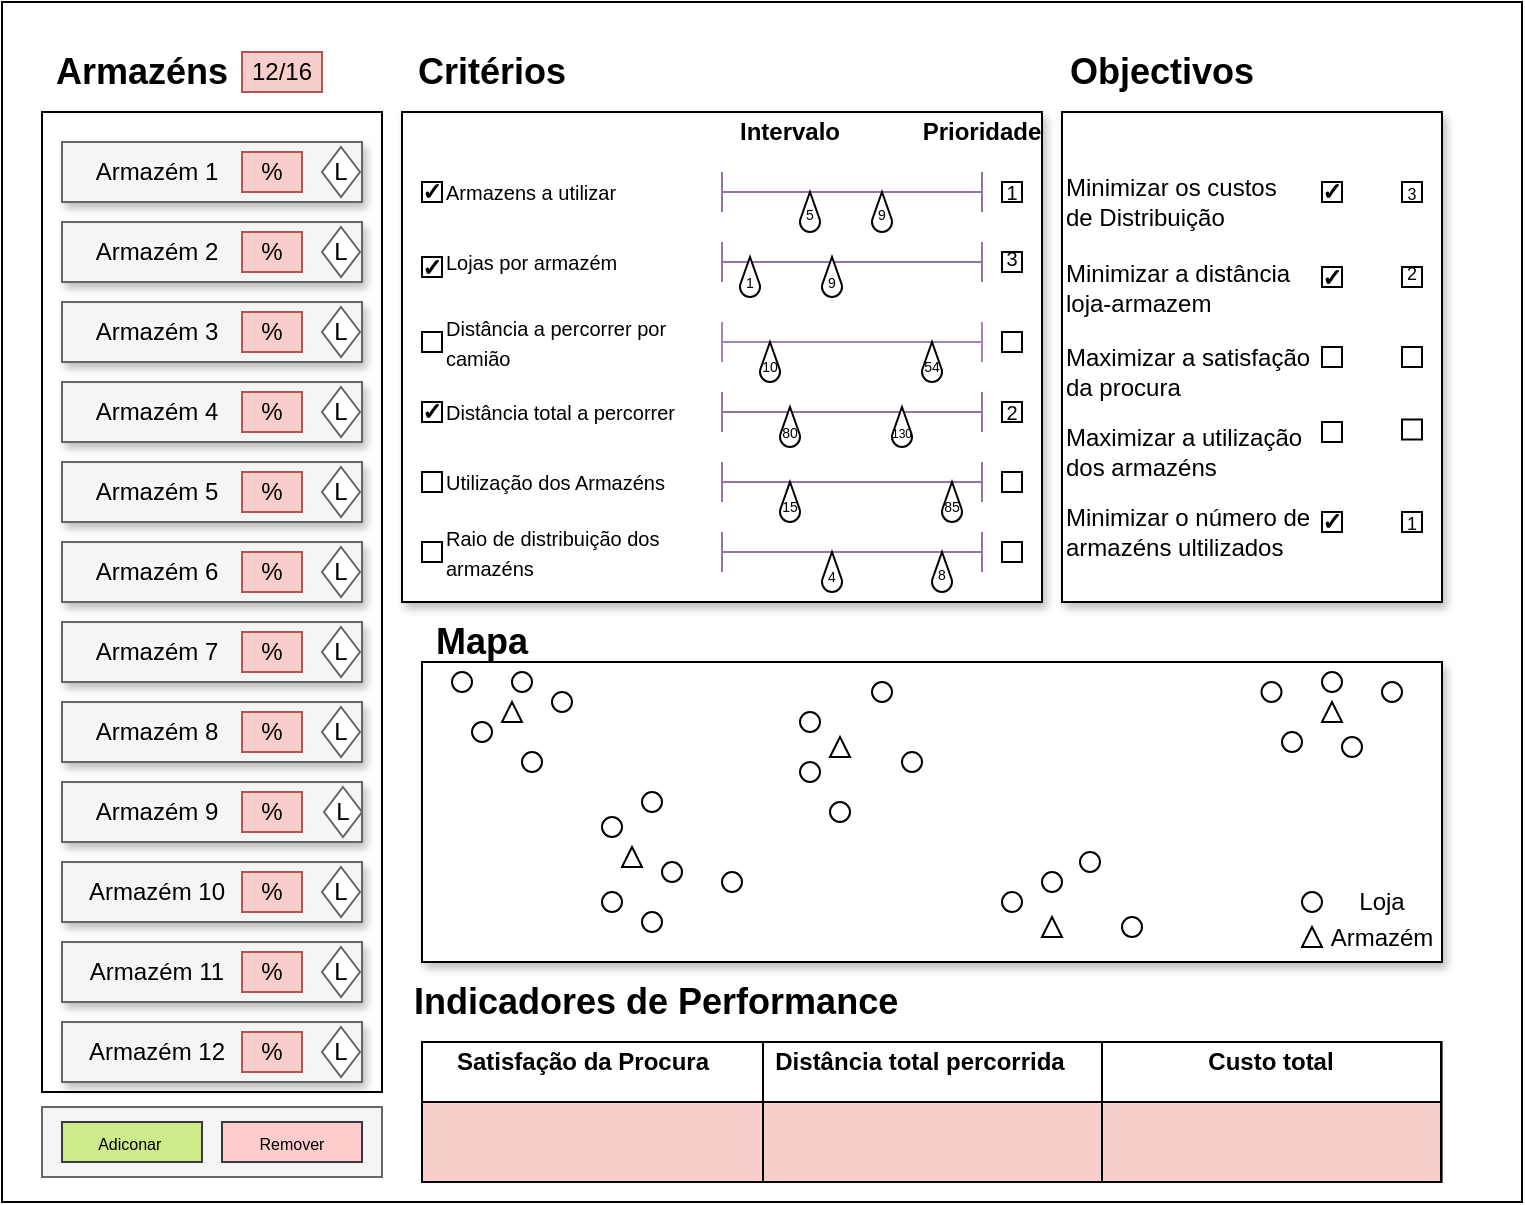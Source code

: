 <mxfile version="14.5.10" type="github" pages="3">
  <diagram id="NRmai4ufiU7n2OQgseoS" name="Main screen">
    <mxGraphModel dx="862" dy="479" grid="1" gridSize="10" guides="1" tooltips="1" connect="1" arrows="1" fold="1" page="1" pageScale="1" pageWidth="827" pageHeight="1169" math="0" shadow="0">
      <root>
        <mxCell id="0" />
        <mxCell id="1" parent="0" />
        <mxCell id="R0dW41iW67-p02SMjD4P-4" value="" style="rounded=0;whiteSpace=wrap;html=1;" parent="1" vertex="1">
          <mxGeometry x="40" y="120" width="760" height="600" as="geometry" />
        </mxCell>
        <mxCell id="F5A6Kw2tNzJEF8wQShka-27" value="" style="rounded=0;whiteSpace=wrap;html=1;strokeColor=#666666;gradientColor=none;" parent="1" vertex="1">
          <mxGeometry x="250" y="640" width="510" height="70" as="geometry" />
        </mxCell>
        <mxCell id="h6lU-ru14ZyUMJlg78KE-5" value="" style="rounded=0;whiteSpace=wrap;html=1;" vertex="1" parent="1">
          <mxGeometry x="250" y="640" width="170.5" height="30" as="geometry" />
        </mxCell>
        <mxCell id="h6lU-ru14ZyUMJlg78KE-4" value="" style="rounded=0;whiteSpace=wrap;html=1;" vertex="1" parent="1">
          <mxGeometry x="590" y="640" width="169.5" height="30" as="geometry" />
        </mxCell>
        <mxCell id="h6lU-ru14ZyUMJlg78KE-2" value="" style="rounded=0;whiteSpace=wrap;html=1;" vertex="1" parent="1">
          <mxGeometry x="420.5" y="640" width="169.5" height="30" as="geometry" />
        </mxCell>
        <mxCell id="rmYGE9cO0uY12z1TG3N0-1" value="" style="rounded=0;whiteSpace=wrap;html=1;fillColor=#f5f5f5;strokeColor=#666666;" parent="1" vertex="1">
          <mxGeometry x="60" y="672.5" width="170" height="35" as="geometry" />
        </mxCell>
        <mxCell id="F5A6Kw2tNzJEF8wQShka-23" value="" style="rounded=0;whiteSpace=wrap;html=1;fillColor=#cdeb8b;strokeColor=#36393d;" parent="1" vertex="1">
          <mxGeometry x="70" y="680" width="70" height="20" as="geometry" />
        </mxCell>
        <mxCell id="rmYGE9cO0uY12z1TG3N0-3" value="&lt;font style=&quot;font-size: 8px&quot;&gt;Adiconar&amp;nbsp;&lt;/font&gt;" style="text;html=1;strokeColor=none;fillColor=none;align=center;verticalAlign=middle;whiteSpace=wrap;rounded=0;" parent="1" vertex="1">
          <mxGeometry x="70" y="680" width="70" height="20" as="geometry" />
        </mxCell>
        <mxCell id="R0dW41iW67-p02SMjD4P-6" value="" style="rounded=0;whiteSpace=wrap;html=1;" parent="1" vertex="1">
          <mxGeometry x="60" y="175" width="170" height="490" as="geometry" />
        </mxCell>
        <mxCell id="R0dW41iW67-p02SMjD4P-9" value="" style="rounded=0;whiteSpace=wrap;html=1;fillColor=#f5f5f5;strokeColor=#666666;fontColor=#333333;shadow=1;" parent="1" vertex="1">
          <mxGeometry x="70" y="230" width="150" height="30" as="geometry" />
        </mxCell>
        <mxCell id="R0dW41iW67-p02SMjD4P-10" value="" style="rounded=0;whiteSpace=wrap;html=1;fillColor=#f5f5f5;strokeColor=#666666;fontColor=#333333;shadow=1;" parent="1" vertex="1">
          <mxGeometry x="70" y="270" width="150" height="30" as="geometry" />
        </mxCell>
        <mxCell id="R0dW41iW67-p02SMjD4P-11" value="" style="rounded=0;whiteSpace=wrap;html=1;fillColor=#f5f5f5;strokeColor=#666666;fontColor=#333333;shadow=1;" parent="1" vertex="1">
          <mxGeometry x="70" y="310" width="150" height="30" as="geometry" />
        </mxCell>
        <mxCell id="R0dW41iW67-p02SMjD4P-12" value="" style="rounded=0;whiteSpace=wrap;html=1;fillColor=#f5f5f5;strokeColor=#666666;fontColor=#333333;shadow=1;" parent="1" vertex="1">
          <mxGeometry x="70" y="350" width="150" height="30" as="geometry" />
        </mxCell>
        <mxCell id="R0dW41iW67-p02SMjD4P-13" value="" style="rounded=0;whiteSpace=wrap;html=1;fillColor=#f5f5f5;strokeColor=#666666;fontColor=#333333;shadow=1;" parent="1" vertex="1">
          <mxGeometry x="70" y="430" width="150" height="30" as="geometry" />
        </mxCell>
        <mxCell id="R0dW41iW67-p02SMjD4P-14" value="" style="rounded=0;whiteSpace=wrap;html=1;fillColor=#f5f5f5;strokeColor=#666666;fontColor=#333333;shadow=1;" parent="1" vertex="1">
          <mxGeometry x="70" y="390" width="150" height="30" as="geometry" />
        </mxCell>
        <mxCell id="R0dW41iW67-p02SMjD4P-15" value="" style="rounded=0;whiteSpace=wrap;html=1;fillColor=#f5f5f5;strokeColor=#666666;fontColor=#333333;shadow=1;" parent="1" vertex="1">
          <mxGeometry x="70" y="190" width="150" height="30" as="geometry" />
        </mxCell>
        <UserObject label="Armazém 1 " link="data:page/id,EaeVv4soLOS1COrtuG4x" id="R0dW41iW67-p02SMjD4P-8">
          <mxCell style="text;html=1;strokeColor=none;fillColor=none;align=center;verticalAlign=middle;whiteSpace=wrap;rounded=0;" parent="1" vertex="1">
            <mxGeometry x="80" y="195" width="75" height="20" as="geometry" />
          </mxCell>
        </UserObject>
        <mxCell id="R0dW41iW67-p02SMjD4P-16" value="&lt;div&gt;Armazém 2&lt;/div&gt;" style="text;html=1;strokeColor=none;fillColor=none;align=center;verticalAlign=middle;whiteSpace=wrap;rounded=0;" parent="1" vertex="1">
          <mxGeometry x="80" y="230" width="75" height="30" as="geometry" />
        </mxCell>
        <mxCell id="R0dW41iW67-p02SMjD4P-17" value="&lt;div&gt;Armazém 3&lt;br&gt;&lt;/div&gt;" style="text;html=1;strokeColor=none;fillColor=none;align=center;verticalAlign=middle;whiteSpace=wrap;rounded=0;" parent="1" vertex="1">
          <mxGeometry x="80" y="275" width="75" height="20" as="geometry" />
        </mxCell>
        <mxCell id="R0dW41iW67-p02SMjD4P-18" value="&lt;div&gt;Armazém 4&lt;br&gt;&lt;/div&gt;" style="text;html=1;strokeColor=none;fillColor=none;align=center;verticalAlign=middle;whiteSpace=wrap;rounded=0;" parent="1" vertex="1">
          <mxGeometry x="80" y="315" width="75" height="20" as="geometry" />
        </mxCell>
        <mxCell id="R0dW41iW67-p02SMjD4P-19" value="&lt;div&gt;Armazém 5&lt;/div&gt;" style="text;html=1;strokeColor=none;fillColor=none;align=center;verticalAlign=middle;whiteSpace=wrap;rounded=0;" parent="1" vertex="1">
          <mxGeometry x="80" y="355" width="75" height="20" as="geometry" />
        </mxCell>
        <mxCell id="R0dW41iW67-p02SMjD4P-20" value="&lt;div&gt;Armazém 7&lt;br&gt;&lt;/div&gt;" style="text;html=1;strokeColor=none;fillColor=none;align=center;verticalAlign=middle;whiteSpace=wrap;rounded=0;" parent="1" vertex="1">
          <mxGeometry x="80" y="435" width="75" height="20" as="geometry" />
        </mxCell>
        <mxCell id="R0dW41iW67-p02SMjD4P-23" value="&lt;div&gt;Armazém 6&lt;/div&gt;" style="text;html=1;strokeColor=none;fillColor=none;align=center;verticalAlign=middle;whiteSpace=wrap;rounded=0;" parent="1" vertex="1">
          <mxGeometry x="80" y="395" width="75" height="20" as="geometry" />
        </mxCell>
        <mxCell id="R0dW41iW67-p02SMjD4P-24" value="&lt;div align=&quot;left&quot;&gt;&lt;br&gt;&lt;/div&gt;" style="rounded=0;whiteSpace=wrap;html=1;fillColor=#f5f5f5;strokeColor=#666666;fontColor=#333333;shadow=1;" parent="1" vertex="1">
          <mxGeometry x="70" y="470" width="150" height="30" as="geometry" />
        </mxCell>
        <mxCell id="R0dW41iW67-p02SMjD4P-25" value="" style="rounded=0;whiteSpace=wrap;html=1;fillColor=#f5f5f5;strokeColor=#666666;fontColor=#333333;shadow=1;" parent="1" vertex="1">
          <mxGeometry x="70" y="510" width="150" height="30" as="geometry" />
        </mxCell>
        <mxCell id="R0dW41iW67-p02SMjD4P-26" value="" style="rounded=0;whiteSpace=wrap;html=1;fillColor=#f5f5f5;strokeColor=#666666;fontColor=#333333;shadow=1;" parent="1" vertex="1">
          <mxGeometry x="70" y="550" width="150" height="30" as="geometry" />
        </mxCell>
        <mxCell id="R0dW41iW67-p02SMjD4P-28" value="" style="rounded=0;whiteSpace=wrap;html=1;fillColor=#f5f5f5;strokeColor=#666666;fontColor=#333333;shadow=1;" parent="1" vertex="1">
          <mxGeometry x="70" y="590" width="150" height="30" as="geometry" />
        </mxCell>
        <mxCell id="R0dW41iW67-p02SMjD4P-29" value="&lt;div&gt;Armazém 9&lt;br&gt;&lt;/div&gt;" style="text;html=1;strokeColor=none;fillColor=none;align=center;verticalAlign=middle;whiteSpace=wrap;rounded=0;" parent="1" vertex="1">
          <mxGeometry x="80" y="515" width="75" height="20" as="geometry" />
        </mxCell>
        <mxCell id="R0dW41iW67-p02SMjD4P-30" value="&lt;div&gt;Armazém 8&lt;br&gt;&lt;/div&gt;" style="text;html=1;strokeColor=none;fillColor=none;align=center;verticalAlign=middle;whiteSpace=wrap;rounded=0;" parent="1" vertex="1">
          <mxGeometry x="80" y="475" width="75" height="20" as="geometry" />
        </mxCell>
        <mxCell id="R0dW41iW67-p02SMjD4P-31" value="&lt;div&gt;Armazém 10&lt;br&gt;&lt;/div&gt;" style="text;html=1;strokeColor=none;fillColor=none;align=center;verticalAlign=middle;whiteSpace=wrap;rounded=0;" parent="1" vertex="1">
          <mxGeometry x="80" y="555" width="75" height="20" as="geometry" />
        </mxCell>
        <mxCell id="R0dW41iW67-p02SMjD4P-32" value="&lt;div&gt;Armazém 11&lt;br&gt;&lt;/div&gt;" style="text;html=1;strokeColor=none;fillColor=none;align=center;verticalAlign=middle;whiteSpace=wrap;rounded=0;" parent="1" vertex="1">
          <mxGeometry x="80" y="595" width="75" height="20" as="geometry" />
        </mxCell>
        <mxCell id="R0dW41iW67-p02SMjD4P-33" value="%" style="text;html=1;strokeColor=#b85450;fillColor=#f8cecc;align=center;verticalAlign=middle;whiteSpace=wrap;rounded=0;" parent="1" vertex="1">
          <mxGeometry x="160" y="195" width="30" height="20" as="geometry" />
        </mxCell>
        <mxCell id="R0dW41iW67-p02SMjD4P-34" value="%" style="text;html=1;strokeColor=#b85450;fillColor=#f8cecc;align=center;verticalAlign=middle;whiteSpace=wrap;rounded=0;" parent="1" vertex="1">
          <mxGeometry x="160" y="235" width="30" height="20" as="geometry" />
        </mxCell>
        <mxCell id="R0dW41iW67-p02SMjD4P-35" value="%" style="text;html=1;strokeColor=#b85450;fillColor=#f8cecc;align=center;verticalAlign=middle;whiteSpace=wrap;rounded=0;" parent="1" vertex="1">
          <mxGeometry x="160" y="275" width="30" height="20" as="geometry" />
        </mxCell>
        <mxCell id="R0dW41iW67-p02SMjD4P-36" value="%" style="text;html=1;strokeColor=#b85450;fillColor=#f8cecc;align=center;verticalAlign=middle;whiteSpace=wrap;rounded=0;" parent="1" vertex="1">
          <mxGeometry x="160" y="315" width="30" height="20" as="geometry" />
        </mxCell>
        <mxCell id="R0dW41iW67-p02SMjD4P-37" value="%" style="text;html=1;strokeColor=#b85450;fillColor=#f8cecc;align=center;verticalAlign=middle;whiteSpace=wrap;rounded=0;" parent="1" vertex="1">
          <mxGeometry x="160" y="355" width="30" height="20" as="geometry" />
        </mxCell>
        <mxCell id="R0dW41iW67-p02SMjD4P-38" value="%" style="text;html=1;strokeColor=#b85450;fillColor=#f8cecc;align=center;verticalAlign=middle;whiteSpace=wrap;rounded=0;" parent="1" vertex="1">
          <mxGeometry x="160" y="395" width="30" height="20" as="geometry" />
        </mxCell>
        <mxCell id="R0dW41iW67-p02SMjD4P-39" value="%" style="text;html=1;strokeColor=#b85450;fillColor=#f8cecc;align=center;verticalAlign=middle;whiteSpace=wrap;rounded=0;" parent="1" vertex="1">
          <mxGeometry x="160" y="435" width="30" height="20" as="geometry" />
        </mxCell>
        <mxCell id="R0dW41iW67-p02SMjD4P-40" value="%" style="text;html=1;strokeColor=#b85450;fillColor=#f8cecc;align=center;verticalAlign=middle;whiteSpace=wrap;rounded=0;" parent="1" vertex="1">
          <mxGeometry x="160" y="475" width="30" height="20" as="geometry" />
        </mxCell>
        <mxCell id="R0dW41iW67-p02SMjD4P-41" value="%" style="text;html=1;strokeColor=#b85450;fillColor=#f8cecc;align=center;verticalAlign=middle;whiteSpace=wrap;rounded=0;" parent="1" vertex="1">
          <mxGeometry x="160" y="515" width="30" height="20" as="geometry" />
        </mxCell>
        <mxCell id="R0dW41iW67-p02SMjD4P-42" value="%" style="text;html=1;strokeColor=#b85450;fillColor=#f8cecc;align=center;verticalAlign=middle;whiteSpace=wrap;rounded=0;" parent="1" vertex="1">
          <mxGeometry x="160" y="595" width="30" height="20" as="geometry" />
        </mxCell>
        <mxCell id="R0dW41iW67-p02SMjD4P-43" value="%" style="text;html=1;strokeColor=#b85450;fillColor=#f8cecc;align=center;verticalAlign=middle;whiteSpace=wrap;rounded=0;" parent="1" vertex="1">
          <mxGeometry x="160" y="555" width="30" height="20" as="geometry" />
        </mxCell>
        <mxCell id="R0dW41iW67-p02SMjD4P-44" value="" style="rounded=0;whiteSpace=wrap;html=1;fillColor=#f5f5f5;strokeColor=#666666;fontColor=#333333;shadow=1;" parent="1" vertex="1">
          <mxGeometry x="70" y="630" width="150" height="30" as="geometry" />
        </mxCell>
        <mxCell id="R0dW41iW67-p02SMjD4P-46" value="&lt;div&gt;Armazém 12&lt;br&gt;&lt;/div&gt;" style="text;html=1;strokeColor=none;fillColor=none;align=center;verticalAlign=middle;whiteSpace=wrap;rounded=0;" parent="1" vertex="1">
          <mxGeometry x="80" y="635" width="75" height="20" as="geometry" />
        </mxCell>
        <mxCell id="R0dW41iW67-p02SMjD4P-47" value="%" style="text;html=1;strokeColor=#b85450;fillColor=#f8cecc;align=center;verticalAlign=middle;whiteSpace=wrap;rounded=0;" parent="1" vertex="1">
          <mxGeometry x="160" y="635" width="30" height="20" as="geometry" />
        </mxCell>
        <mxCell id="R0dW41iW67-p02SMjD4P-48" value="&lt;b&gt;&lt;font style=&quot;font-size: 18px&quot;&gt;Armazéns &lt;/font&gt;&lt;/b&gt;" style="text;html=1;strokeColor=none;fillColor=none;align=center;verticalAlign=middle;whiteSpace=wrap;rounded=0;" parent="1" vertex="1">
          <mxGeometry x="70" y="135" width="80" height="40" as="geometry" />
        </mxCell>
        <mxCell id="R0dW41iW67-p02SMjD4P-49" value="12/16" style="text;html=1;strokeColor=#b85450;fillColor=#f8cecc;align=center;verticalAlign=middle;whiteSpace=wrap;rounded=0;" parent="1" vertex="1">
          <mxGeometry x="160" y="145" width="40" height="20" as="geometry" />
        </mxCell>
        <mxCell id="R0dW41iW67-p02SMjD4P-50" value="" style="rounded=0;whiteSpace=wrap;html=1;shadow=1;" parent="1" vertex="1">
          <mxGeometry x="240" y="175" width="320" height="245" as="geometry" />
        </mxCell>
        <mxCell id="R0dW41iW67-p02SMjD4P-51" value="" style="rounded=0;whiteSpace=wrap;html=1;shadow=1;" parent="1" vertex="1">
          <mxGeometry x="570" y="175" width="190" height="245" as="geometry" />
        </mxCell>
        <mxCell id="R0dW41iW67-p02SMjD4P-53" value="&lt;font style=&quot;font-size: 18px&quot;&gt;&lt;b&gt;Critérios&lt;/b&gt;&lt;/font&gt;" style="text;html=1;strokeColor=none;fillColor=none;align=center;verticalAlign=middle;whiteSpace=wrap;rounded=0;shadow=1;" parent="1" vertex="1">
          <mxGeometry x="265" y="145" width="40" height="20" as="geometry" />
        </mxCell>
        <mxCell id="R0dW41iW67-p02SMjD4P-54" value="&lt;b&gt;&lt;font style=&quot;font-size: 18px&quot;&gt;Objectivos&lt;/font&gt;&lt;/b&gt;" style="text;html=1;strokeColor=none;fillColor=none;align=center;verticalAlign=middle;whiteSpace=wrap;rounded=0;shadow=1;" parent="1" vertex="1">
          <mxGeometry x="600" y="145" width="40" height="20" as="geometry" />
        </mxCell>
        <mxCell id="R0dW41iW67-p02SMjD4P-57" value="" style="rounded=0;whiteSpace=wrap;html=1;shadow=1;" parent="1" vertex="1">
          <mxGeometry x="250" y="450" width="510" height="150" as="geometry" />
        </mxCell>
        <mxCell id="R0dW41iW67-p02SMjD4P-58" value="&lt;b&gt;&lt;font style=&quot;font-size: 18px&quot;&gt;Mapa&lt;/font&gt;&lt;/b&gt;" style="text;html=1;strokeColor=none;fillColor=none;align=center;verticalAlign=middle;whiteSpace=wrap;rounded=0;shadow=1;" parent="1" vertex="1">
          <mxGeometry x="260" y="430" width="40" height="20" as="geometry" />
        </mxCell>
        <mxCell id="tkk9e5V-FSu3oB6VqEjD-1" value="&lt;b&gt;✓&lt;/b&gt;" style="rounded=0;whiteSpace=wrap;html=1;" parent="1" vertex="1">
          <mxGeometry x="250" y="210" width="10" height="10" as="geometry" />
        </mxCell>
        <mxCell id="tkk9e5V-FSu3oB6VqEjD-5" value="&lt;b&gt;✓&lt;/b&gt;" style="rounded=0;whiteSpace=wrap;html=1;" parent="1" vertex="1">
          <mxGeometry x="250" y="247.5" width="10" height="10" as="geometry" />
        </mxCell>
        <mxCell id="tkk9e5V-FSu3oB6VqEjD-6" value="" style="rounded=0;whiteSpace=wrap;html=1;" parent="1" vertex="1">
          <mxGeometry x="250" y="285" width="10" height="10" as="geometry" />
        </mxCell>
        <mxCell id="tkk9e5V-FSu3oB6VqEjD-7" value="&lt;b&gt;✓&lt;/b&gt;" style="rounded=0;whiteSpace=wrap;html=1;" parent="1" vertex="1">
          <mxGeometry x="250" y="320" width="10" height="10" as="geometry" />
        </mxCell>
        <mxCell id="tkk9e5V-FSu3oB6VqEjD-8" value="" style="rounded=0;whiteSpace=wrap;html=1;" parent="1" vertex="1">
          <mxGeometry x="250" y="355" width="10" height="10" as="geometry" />
        </mxCell>
        <mxCell id="tkk9e5V-FSu3oB6VqEjD-9" value="" style="rounded=0;whiteSpace=wrap;html=1;" parent="1" vertex="1">
          <mxGeometry x="250" y="390" width="10" height="10" as="geometry" />
        </mxCell>
        <mxCell id="muwwWc_V2hGWRT89JYlG-5" value="&lt;div align=&quot;left&quot;&gt;&lt;font style=&quot;font-size: 10px&quot;&gt;Armazens a utilizar&lt;/font&gt;&lt;/div&gt;" style="text;html=1;strokeColor=none;fillColor=none;align=left;verticalAlign=middle;whiteSpace=wrap;rounded=0;" parent="1" vertex="1">
          <mxGeometry x="260" y="205" width="120" height="20" as="geometry" />
        </mxCell>
        <mxCell id="muwwWc_V2hGWRT89JYlG-12" value="" style="shape=crossbar;whiteSpace=wrap;html=1;rounded=1;fillColor=#e1d5e7;strokeColor=#9673a6;" parent="1" vertex="1">
          <mxGeometry x="400" y="205" width="130" height="20" as="geometry" />
        </mxCell>
        <mxCell id="muwwWc_V2hGWRT89JYlG-13" value="" style="verticalLabelPosition=bottom;verticalAlign=top;html=1;shape=mxgraph.basic.drop" parent="1" vertex="1">
          <mxGeometry x="439" y="215" width="10" height="20" as="geometry" />
        </mxCell>
        <mxCell id="muwwWc_V2hGWRT89JYlG-14" value="" style="verticalLabelPosition=bottom;verticalAlign=top;html=1;shape=mxgraph.basic.drop" parent="1" vertex="1">
          <mxGeometry x="475" y="215" width="10" height="20" as="geometry" />
        </mxCell>
        <mxCell id="muwwWc_V2hGWRT89JYlG-15" value="&lt;div align=&quot;left&quot;&gt;&lt;font style=&quot;font-size: 10px&quot;&gt;Lojas por armazém&lt;/font&gt;&lt;/div&gt;" style="text;html=1;strokeColor=none;fillColor=none;align=left;verticalAlign=middle;whiteSpace=wrap;rounded=0;" parent="1" vertex="1">
          <mxGeometry x="260" y="240" width="120" height="20" as="geometry" />
        </mxCell>
        <mxCell id="muwwWc_V2hGWRT89JYlG-16" value="" style="shape=crossbar;whiteSpace=wrap;html=1;rounded=1;fillColor=#e1d5e7;strokeColor=#9673a6;" parent="1" vertex="1">
          <mxGeometry x="400" y="240" width="130" height="20" as="geometry" />
        </mxCell>
        <mxCell id="muwwWc_V2hGWRT89JYlG-17" value="" style="verticalLabelPosition=bottom;verticalAlign=top;html=1;shape=mxgraph.basic.drop" parent="1" vertex="1">
          <mxGeometry x="409" y="247.5" width="10" height="20" as="geometry" />
        </mxCell>
        <mxCell id="muwwWc_V2hGWRT89JYlG-18" value="" style="verticalLabelPosition=bottom;verticalAlign=top;html=1;shape=mxgraph.basic.drop" parent="1" vertex="1">
          <mxGeometry x="450" y="247.5" width="10" height="20" as="geometry" />
        </mxCell>
        <mxCell id="muwwWc_V2hGWRT89JYlG-20" value="&lt;font style=&quot;font-size: 7px&quot;&gt;5&lt;/font&gt;" style="text;html=1;strokeColor=none;fillColor=none;align=center;verticalAlign=middle;whiteSpace=wrap;rounded=0;" parent="1" vertex="1">
          <mxGeometry x="439" y="220" width="10" height="10" as="geometry" />
        </mxCell>
        <mxCell id="muwwWc_V2hGWRT89JYlG-21" value="&lt;font style=&quot;font-size: 7px&quot;&gt;9&lt;/font&gt;" style="text;html=1;strokeColor=none;fillColor=none;align=center;verticalAlign=middle;whiteSpace=wrap;rounded=0;" parent="1" vertex="1">
          <mxGeometry x="475" y="220" width="10" height="10" as="geometry" />
        </mxCell>
        <mxCell id="muwwWc_V2hGWRT89JYlG-22" value="&lt;font style=&quot;font-size: 7px&quot;&gt;1&lt;/font&gt;" style="text;html=1;strokeColor=none;fillColor=none;align=center;verticalAlign=middle;whiteSpace=wrap;rounded=0;" parent="1" vertex="1">
          <mxGeometry x="409" y="253.75" width="10" height="10" as="geometry" />
        </mxCell>
        <mxCell id="muwwWc_V2hGWRT89JYlG-23" value="&lt;font style=&quot;font-size: 7px&quot;&gt;9&lt;/font&gt;" style="text;html=1;strokeColor=none;fillColor=none;align=center;verticalAlign=middle;whiteSpace=wrap;rounded=0;" parent="1" vertex="1">
          <mxGeometry x="450" y="252.5" width="10" height="12.5" as="geometry" />
        </mxCell>
        <mxCell id="muwwWc_V2hGWRT89JYlG-28" value="" style="shape=crossbar;whiteSpace=wrap;html=1;rounded=1;strokeColor=#A680B8;" parent="1" vertex="1">
          <mxGeometry x="400" y="280" width="130" height="20" as="geometry" />
        </mxCell>
        <mxCell id="muwwWc_V2hGWRT89JYlG-29" value="" style="verticalLabelPosition=bottom;verticalAlign=top;html=1;shape=mxgraph.basic.drop" parent="1" vertex="1">
          <mxGeometry x="419" y="290" width="10" height="20" as="geometry" />
        </mxCell>
        <mxCell id="muwwWc_V2hGWRT89JYlG-30" value="" style="verticalLabelPosition=bottom;verticalAlign=top;html=1;shape=mxgraph.basic.drop" parent="1" vertex="1">
          <mxGeometry x="500" y="290" width="10" height="20" as="geometry" />
        </mxCell>
        <mxCell id="muwwWc_V2hGWRT89JYlG-31" value="&lt;font style=&quot;font-size: 7px&quot;&gt;10&lt;/font&gt;" style="text;html=1;strokeColor=none;fillColor=none;align=center;verticalAlign=middle;whiteSpace=wrap;rounded=0;" parent="1" vertex="1">
          <mxGeometry x="419" y="295" width="10" height="12.5" as="geometry" />
        </mxCell>
        <mxCell id="muwwWc_V2hGWRT89JYlG-32" value="&lt;div align=&quot;left&quot;&gt;&lt;font style=&quot;font-size: 10px&quot;&gt;Distância a percorrer por camião&lt;/font&gt;&lt;br&gt;&lt;/div&gt;" style="text;html=1;strokeColor=none;fillColor=none;align=left;verticalAlign=middle;whiteSpace=wrap;rounded=0;" parent="1" vertex="1">
          <mxGeometry x="260" y="280" width="120" height="20" as="geometry" />
        </mxCell>
        <mxCell id="muwwWc_V2hGWRT89JYlG-34" value="&lt;div style=&quot;font-size: 10px&quot; align=&quot;left&quot;&gt;&lt;font style=&quot;font-size: 10px&quot;&gt;Distância total a percorrer&lt;/font&gt;&lt;br&gt;&lt;/div&gt;" style="text;html=1;strokeColor=none;fillColor=none;align=left;verticalAlign=middle;whiteSpace=wrap;rounded=0;" parent="1" vertex="1">
          <mxGeometry x="260" y="315" width="140" height="20" as="geometry" />
        </mxCell>
        <mxCell id="D7VwC7txDhZd7Wnt2dgu-1" value="&lt;font style=&quot;font-size: 10px&quot;&gt;Utilização dos Armazéns&lt;br&gt;&lt;/font&gt;" style="text;html=1;strokeColor=none;fillColor=none;align=left;verticalAlign=middle;whiteSpace=wrap;rounded=0;" parent="1" vertex="1">
          <mxGeometry x="260" y="350" width="140" height="20" as="geometry" />
        </mxCell>
        <mxCell id="D7VwC7txDhZd7Wnt2dgu-2" value="" style="shape=crossbar;whiteSpace=wrap;html=1;rounded=1;fillColor=#e1d5e7;strokeColor=#9673a6;" parent="1" vertex="1">
          <mxGeometry x="400" y="315" width="130" height="20" as="geometry" />
        </mxCell>
        <mxCell id="D7VwC7txDhZd7Wnt2dgu-3" value="" style="shape=crossbar;whiteSpace=wrap;html=1;rounded=1;fillColor=#e1d5e7;strokeColor=#9673a6;" parent="1" vertex="1">
          <mxGeometry x="400" y="350" width="130" height="20" as="geometry" />
        </mxCell>
        <mxCell id="D7VwC7txDhZd7Wnt2dgu-4" value="" style="shape=crossbar;whiteSpace=wrap;html=1;rounded=1;fillColor=#e1d5e7;strokeColor=#9673a6;" parent="1" vertex="1">
          <mxGeometry x="400" y="385" width="130" height="20" as="geometry" />
        </mxCell>
        <mxCell id="D7VwC7txDhZd7Wnt2dgu-5" value="" style="verticalLabelPosition=bottom;verticalAlign=top;html=1;shape=mxgraph.basic.drop" parent="1" vertex="1">
          <mxGeometry x="485" y="322.5" width="10" height="20" as="geometry" />
        </mxCell>
        <mxCell id="D7VwC7txDhZd7Wnt2dgu-6" value="" style="verticalLabelPosition=bottom;verticalAlign=top;html=1;shape=mxgraph.basic.drop" parent="1" vertex="1">
          <mxGeometry x="510" y="360" width="10" height="20" as="geometry" />
        </mxCell>
        <mxCell id="D7VwC7txDhZd7Wnt2dgu-7" value="" style="verticalLabelPosition=bottom;verticalAlign=top;html=1;shape=mxgraph.basic.drop" parent="1" vertex="1">
          <mxGeometry x="505" y="395" width="10" height="20" as="geometry" />
        </mxCell>
        <mxCell id="D7VwC7txDhZd7Wnt2dgu-8" value="" style="verticalLabelPosition=bottom;verticalAlign=top;html=1;shape=mxgraph.basic.drop" parent="1" vertex="1">
          <mxGeometry x="429" y="360" width="10" height="20" as="geometry" />
        </mxCell>
        <mxCell id="D7VwC7txDhZd7Wnt2dgu-9" value="" style="verticalLabelPosition=bottom;verticalAlign=top;html=1;shape=mxgraph.basic.drop" parent="1" vertex="1">
          <mxGeometry x="450" y="395" width="10" height="20" as="geometry" />
        </mxCell>
        <mxCell id="D7VwC7txDhZd7Wnt2dgu-10" value="" style="verticalLabelPosition=bottom;verticalAlign=top;html=1;shape=mxgraph.basic.drop" parent="1" vertex="1">
          <mxGeometry x="429" y="322.5" width="10" height="20" as="geometry" />
        </mxCell>
        <mxCell id="D7VwC7txDhZd7Wnt2dgu-11" value="&lt;font style=&quot;font-size: 10px&quot;&gt;Raio de distribuição dos armazéns &lt;br&gt;&lt;/font&gt;" style="text;html=1;strokeColor=none;fillColor=none;align=left;verticalAlign=middle;whiteSpace=wrap;rounded=0;" parent="1" vertex="1">
          <mxGeometry x="260" y="385" width="140" height="20" as="geometry" />
        </mxCell>
        <mxCell id="D7VwC7txDhZd7Wnt2dgu-14" value="&lt;font style=&quot;font-size: 7px&quot;&gt;54&lt;/font&gt;" style="text;html=1;strokeColor=none;fillColor=none;align=center;verticalAlign=middle;whiteSpace=wrap;rounded=0;" parent="1" vertex="1">
          <mxGeometry x="500" y="295" width="10" height="12.5" as="geometry" />
        </mxCell>
        <mxCell id="D7VwC7txDhZd7Wnt2dgu-15" value="&lt;font style=&quot;font-size: 7px&quot;&gt;80&lt;/font&gt;" style="text;html=1;strokeColor=none;fillColor=none;align=center;verticalAlign=middle;whiteSpace=wrap;rounded=0;" parent="1" vertex="1">
          <mxGeometry x="429" y="325" width="10" height="17.5" as="geometry" />
        </mxCell>
        <mxCell id="D7VwC7txDhZd7Wnt2dgu-16" value="&lt;font style=&quot;font-size: 6px&quot;&gt;130&lt;/font&gt;" style="text;html=1;strokeColor=none;fillColor=none;align=center;verticalAlign=middle;whiteSpace=wrap;rounded=0;" parent="1" vertex="1">
          <mxGeometry x="485" y="325" width="10" height="17.5" as="geometry" />
        </mxCell>
        <mxCell id="D7VwC7txDhZd7Wnt2dgu-17" value="&lt;font style=&quot;font-size: 7px&quot;&gt;15&lt;/font&gt;" style="text;html=1;strokeColor=none;fillColor=none;align=center;verticalAlign=middle;whiteSpace=wrap;rounded=0;" parent="1" vertex="1">
          <mxGeometry x="429" y="362.5" width="10" height="17.5" as="geometry" />
        </mxCell>
        <mxCell id="D7VwC7txDhZd7Wnt2dgu-18" value="&lt;font style=&quot;font-size: 7px&quot;&gt;85&lt;/font&gt;" style="text;html=1;strokeColor=none;fillColor=none;align=center;verticalAlign=middle;whiteSpace=wrap;rounded=0;" parent="1" vertex="1">
          <mxGeometry x="510" y="362.5" width="10" height="17.5" as="geometry" />
        </mxCell>
        <mxCell id="D7VwC7txDhZd7Wnt2dgu-19" value="&lt;font style=&quot;font-size: 7px&quot;&gt;4&lt;/font&gt;" style="text;html=1;strokeColor=none;fillColor=none;align=center;verticalAlign=middle;whiteSpace=wrap;rounded=0;" parent="1" vertex="1">
          <mxGeometry x="450" y="397.5" width="10" height="17.5" as="geometry" />
        </mxCell>
        <mxCell id="D7VwC7txDhZd7Wnt2dgu-20" value="&lt;font style=&quot;font-size: 7px&quot;&gt;8&lt;/font&gt;" style="text;html=1;strokeColor=none;fillColor=none;align=center;verticalAlign=middle;whiteSpace=wrap;rounded=0;" parent="1" vertex="1">
          <mxGeometry x="505" y="396.25" width="10" height="17.5" as="geometry" />
        </mxCell>
        <mxCell id="D7VwC7txDhZd7Wnt2dgu-25" value="" style="rounded=0;whiteSpace=wrap;html=1;" parent="1" vertex="1">
          <mxGeometry x="540" y="210" width="10" height="10" as="geometry" />
        </mxCell>
        <mxCell id="D7VwC7txDhZd7Wnt2dgu-26" value="" style="rounded=0;whiteSpace=wrap;html=1;" parent="1" vertex="1">
          <mxGeometry x="540" y="390" width="10" height="10" as="geometry" />
        </mxCell>
        <mxCell id="D7VwC7txDhZd7Wnt2dgu-27" value="" style="rounded=0;whiteSpace=wrap;html=1;" parent="1" vertex="1">
          <mxGeometry x="540" y="355" width="10" height="10" as="geometry" />
        </mxCell>
        <mxCell id="D7VwC7txDhZd7Wnt2dgu-28" value="" style="rounded=0;whiteSpace=wrap;html=1;" parent="1" vertex="1">
          <mxGeometry x="540" y="320" width="10" height="10" as="geometry" />
        </mxCell>
        <mxCell id="D7VwC7txDhZd7Wnt2dgu-29" value="" style="rounded=0;whiteSpace=wrap;html=1;align=right;" parent="1" vertex="1">
          <mxGeometry x="540" y="245" width="10" height="10" as="geometry" />
        </mxCell>
        <mxCell id="D7VwC7txDhZd7Wnt2dgu-30" value="" style="rounded=0;whiteSpace=wrap;html=1;" parent="1" vertex="1">
          <mxGeometry x="540" y="285" width="10" height="10" as="geometry" />
        </mxCell>
        <mxCell id="D7VwC7txDhZd7Wnt2dgu-32" value="&lt;font style=&quot;font-size: 10px&quot;&gt;1&lt;/font&gt;" style="text;html=1;strokeColor=none;fillColor=none;align=center;verticalAlign=middle;whiteSpace=wrap;rounded=0;" parent="1" vertex="1">
          <mxGeometry x="540" y="210" width="10" height="10" as="geometry" />
        </mxCell>
        <mxCell id="D7VwC7txDhZd7Wnt2dgu-33" value="&lt;font style=&quot;font-size: 10px&quot;&gt;3&lt;/font&gt;" style="text;html=1;strokeColor=none;fillColor=none;align=center;verticalAlign=middle;whiteSpace=wrap;rounded=0;" parent="1" vertex="1">
          <mxGeometry x="540" y="242.5" width="10" height="10" as="geometry" />
        </mxCell>
        <mxCell id="D7VwC7txDhZd7Wnt2dgu-34" value="&lt;font style=&quot;font-size: 10px&quot;&gt;2&lt;/font&gt;" style="text;html=1;strokeColor=none;fillColor=none;align=center;verticalAlign=middle;whiteSpace=wrap;rounded=0;" parent="1" vertex="1">
          <mxGeometry x="540" y="320" width="10" height="10" as="geometry" />
        </mxCell>
        <mxCell id="D7VwC7txDhZd7Wnt2dgu-35" value="&lt;b&gt;Intervalo&lt;/b&gt;" style="text;html=1;strokeColor=none;fillColor=none;align=center;verticalAlign=middle;whiteSpace=wrap;rounded=0;shadow=1;" parent="1" vertex="1">
          <mxGeometry x="414" y="175" width="40" height="20" as="geometry" />
        </mxCell>
        <mxCell id="D7VwC7txDhZd7Wnt2dgu-36" value="&lt;b&gt;Prioridade&lt;/b&gt;" style="text;html=1;strokeColor=none;fillColor=none;align=center;verticalAlign=middle;whiteSpace=wrap;rounded=0;shadow=1;" parent="1" vertex="1">
          <mxGeometry x="510" y="175" width="40" height="20" as="geometry" />
        </mxCell>
        <mxCell id="D7VwC7txDhZd7Wnt2dgu-38" value="Minimizar os custos de Distribuição" style="text;html=1;strokeColor=none;fillColor=none;align=left;verticalAlign=middle;whiteSpace=wrap;rounded=0;" parent="1" vertex="1">
          <mxGeometry x="570" y="210" width="120" height="20" as="geometry" />
        </mxCell>
        <mxCell id="D7VwC7txDhZd7Wnt2dgu-39" value="Minimizar a distância loja-armazem" style="text;html=1;strokeColor=none;fillColor=none;align=left;verticalAlign=middle;whiteSpace=wrap;rounded=0;" parent="1" vertex="1">
          <mxGeometry x="570" y="252.5" width="120" height="20" as="geometry" />
        </mxCell>
        <mxCell id="D7VwC7txDhZd7Wnt2dgu-40" value="Maximizar a satisfação da procura" style="text;html=1;strokeColor=none;fillColor=none;align=left;verticalAlign=middle;whiteSpace=wrap;rounded=0;" parent="1" vertex="1">
          <mxGeometry x="570" y="295" width="130" height="20" as="geometry" />
        </mxCell>
        <mxCell id="D7VwC7txDhZd7Wnt2dgu-41" value="Maximizar a utilização dos armazéns" style="text;html=1;strokeColor=none;fillColor=none;align=left;verticalAlign=middle;whiteSpace=wrap;rounded=0;" parent="1" vertex="1">
          <mxGeometry x="570" y="335" width="130" height="20" as="geometry" />
        </mxCell>
        <mxCell id="D7VwC7txDhZd7Wnt2dgu-42" value="Minimizar o número de armazéns ultilizados" style="text;html=1;strokeColor=none;fillColor=none;align=left;verticalAlign=middle;whiteSpace=wrap;rounded=0;" parent="1" vertex="1">
          <mxGeometry x="570" y="375" width="130" height="20" as="geometry" />
        </mxCell>
        <mxCell id="D7VwC7txDhZd7Wnt2dgu-43" value="&lt;b&gt;✓&lt;/b&gt;" style="rounded=0;whiteSpace=wrap;html=1;" parent="1" vertex="1">
          <mxGeometry x="700" y="210" width="10" height="10" as="geometry" />
        </mxCell>
        <mxCell id="D7VwC7txDhZd7Wnt2dgu-44" value="&lt;b&gt;✓&lt;/b&gt;" style="rounded=0;whiteSpace=wrap;html=1;" parent="1" vertex="1">
          <mxGeometry x="700" y="252.5" width="10" height="10" as="geometry" />
        </mxCell>
        <mxCell id="D7VwC7txDhZd7Wnt2dgu-45" value="" style="rounded=0;whiteSpace=wrap;html=1;" parent="1" vertex="1">
          <mxGeometry x="700" y="292.5" width="10" height="10" as="geometry" />
        </mxCell>
        <mxCell id="D7VwC7txDhZd7Wnt2dgu-46" value="" style="rounded=0;whiteSpace=wrap;html=1;" parent="1" vertex="1">
          <mxGeometry x="700" y="330" width="10" height="10" as="geometry" />
        </mxCell>
        <mxCell id="D7VwC7txDhZd7Wnt2dgu-47" value="&lt;b&gt;✓&lt;/b&gt;" style="rounded=0;whiteSpace=wrap;html=1;" parent="1" vertex="1">
          <mxGeometry x="700" y="375" width="10" height="10" as="geometry" />
        </mxCell>
        <mxCell id="D7VwC7txDhZd7Wnt2dgu-49" value="" style="rounded=0;whiteSpace=wrap;html=1;" parent="1" vertex="1">
          <mxGeometry x="740" y="292.5" width="10" height="10" as="geometry" />
        </mxCell>
        <mxCell id="D7VwC7txDhZd7Wnt2dgu-50" value="" style="rounded=0;whiteSpace=wrap;html=1;" parent="1" vertex="1">
          <mxGeometry x="740" y="375" width="10" height="10" as="geometry" />
        </mxCell>
        <mxCell id="D7VwC7txDhZd7Wnt2dgu-51" value="" style="rounded=0;whiteSpace=wrap;html=1;" parent="1" vertex="1">
          <mxGeometry x="740" y="328.75" width="10" height="10" as="geometry" />
        </mxCell>
        <mxCell id="D7VwC7txDhZd7Wnt2dgu-52" value="" style="rounded=0;whiteSpace=wrap;html=1;" parent="1" vertex="1">
          <mxGeometry x="740" y="252.5" width="10" height="10" as="geometry" />
        </mxCell>
        <mxCell id="D7VwC7txDhZd7Wnt2dgu-53" value="" style="rounded=0;whiteSpace=wrap;html=1;" parent="1" vertex="1">
          <mxGeometry x="740" y="210" width="10" height="10" as="geometry" />
        </mxCell>
        <mxCell id="D7VwC7txDhZd7Wnt2dgu-54" value="&lt;font style=&quot;font-size: 8px&quot;&gt;3&lt;/font&gt;" style="text;html=1;strokeColor=none;fillColor=none;align=center;verticalAlign=middle;whiteSpace=wrap;rounded=0;" parent="1" vertex="1">
          <mxGeometry x="740" y="210" width="10" height="10" as="geometry" />
        </mxCell>
        <mxCell id="D7VwC7txDhZd7Wnt2dgu-55" value="&lt;font style=&quot;font-size: 9px&quot;&gt;2&lt;/font&gt;" style="text;html=1;strokeColor=none;fillColor=none;align=center;verticalAlign=middle;whiteSpace=wrap;rounded=0;" parent="1" vertex="1">
          <mxGeometry x="740" y="250" width="10" height="10" as="geometry" />
        </mxCell>
        <mxCell id="D7VwC7txDhZd7Wnt2dgu-56" value="&lt;font style=&quot;font-size: 9px&quot;&gt;1&lt;/font&gt;" style="text;html=1;strokeColor=none;fillColor=none;align=center;verticalAlign=middle;whiteSpace=wrap;rounded=0;" parent="1" vertex="1">
          <mxGeometry x="740" y="375" width="10" height="10" as="geometry" />
        </mxCell>
        <mxCell id="F5A6Kw2tNzJEF8wQShka-11" value="L" style="rhombus;whiteSpace=wrap;html=1;strokeColor=#666666;gradientColor=none;" parent="1" vertex="1">
          <mxGeometry x="200" y="432.5" width="19" height="25" as="geometry" />
        </mxCell>
        <mxCell id="F5A6Kw2tNzJEF8wQShka-12" value="L" style="rhombus;whiteSpace=wrap;html=1;strokeColor=#666666;gradientColor=none;" parent="1" vertex="1">
          <mxGeometry x="200" y="232.5" width="19" height="25" as="geometry" />
        </mxCell>
        <mxCell id="F5A6Kw2tNzJEF8wQShka-13" value="L" style="rhombus;whiteSpace=wrap;html=1;strokeColor=#666666;gradientColor=none;" parent="1" vertex="1">
          <mxGeometry x="200" y="392.5" width="19" height="25" as="geometry" />
        </mxCell>
        <mxCell id="F5A6Kw2tNzJEF8wQShka-14" value="L" style="rhombus;whiteSpace=wrap;html=1;strokeColor=#666666;gradientColor=none;" parent="1" vertex="1">
          <mxGeometry x="200" y="352.5" width="19" height="25" as="geometry" />
        </mxCell>
        <mxCell id="F5A6Kw2tNzJEF8wQShka-15" value="L" style="rhombus;whiteSpace=wrap;html=1;strokeColor=#666666;gradientColor=none;" parent="1" vertex="1">
          <mxGeometry x="200" y="312.5" width="19" height="25" as="geometry" />
        </mxCell>
        <mxCell id="F5A6Kw2tNzJEF8wQShka-16" value="L" style="rhombus;whiteSpace=wrap;html=1;strokeColor=#666666;gradientColor=none;" parent="1" vertex="1">
          <mxGeometry x="200" y="192.5" width="19" height="25" as="geometry" />
        </mxCell>
        <mxCell id="F5A6Kw2tNzJEF8wQShka-17" value="L" style="rhombus;whiteSpace=wrap;html=1;strokeColor=#666666;gradientColor=none;" parent="1" vertex="1">
          <mxGeometry x="200" y="272.5" width="19" height="25" as="geometry" />
        </mxCell>
        <mxCell id="F5A6Kw2tNzJEF8wQShka-18" value="L" style="rhombus;whiteSpace=wrap;html=1;strokeColor=#666666;gradientColor=none;" parent="1" vertex="1">
          <mxGeometry x="201" y="512.5" width="19" height="25" as="geometry" />
        </mxCell>
        <mxCell id="F5A6Kw2tNzJEF8wQShka-19" value="L" style="rhombus;whiteSpace=wrap;html=1;strokeColor=#666666;gradientColor=none;" parent="1" vertex="1">
          <mxGeometry x="200" y="472.5" width="19" height="25" as="geometry" />
        </mxCell>
        <mxCell id="F5A6Kw2tNzJEF8wQShka-20" value="L" style="rhombus;whiteSpace=wrap;html=1;strokeColor=#666666;gradientColor=none;" parent="1" vertex="1">
          <mxGeometry x="200" y="592.5" width="19" height="25" as="geometry" />
        </mxCell>
        <mxCell id="F5A6Kw2tNzJEF8wQShka-21" value="L" style="rhombus;whiteSpace=wrap;html=1;strokeColor=#666666;gradientColor=none;" parent="1" vertex="1">
          <mxGeometry x="200" y="552.5" width="19" height="25" as="geometry" />
        </mxCell>
        <mxCell id="F5A6Kw2tNzJEF8wQShka-22" value="L" style="rhombus;whiteSpace=wrap;html=1;strokeColor=#666666;gradientColor=none;" parent="1" vertex="1">
          <mxGeometry x="200" y="632.5" width="19" height="25" as="geometry" />
        </mxCell>
        <mxCell id="rmYGE9cO0uY12z1TG3N0-2" value="&lt;font style=&quot;font-size: 8px&quot;&gt;Remover&lt;br&gt;&lt;/font&gt;" style="rounded=0;whiteSpace=wrap;html=1;strokeColor=#36393d;fillColor=#ffcccc;" parent="1" vertex="1">
          <mxGeometry x="150" y="680" width="70" height="20" as="geometry" />
        </mxCell>
        <mxCell id="4geAEVL3qWTUjIouiwYH-1" value="&lt;b&gt;Distância total percorrida&lt;/b&gt;" style="text;html=1;strokeColor=none;fillColor=none;align=center;verticalAlign=middle;whiteSpace=wrap;rounded=0;" vertex="1" parent="1">
          <mxGeometry x="419" y="640" width="160" height="20" as="geometry" />
        </mxCell>
        <mxCell id="4geAEVL3qWTUjIouiwYH-2" value="&lt;div style=&quot;font-size: 18px&quot; align=&quot;left&quot;&gt;&lt;font style=&quot;font-size: 18px&quot;&gt;&lt;b&gt;Indicadores de Performance &lt;/b&gt;&lt;/font&gt;&lt;/div&gt;" style="text;html=1;strokeColor=none;fillColor=none;align=left;verticalAlign=middle;whiteSpace=wrap;rounded=0;" vertex="1" parent="1">
          <mxGeometry x="244" y="610" width="246" height="20" as="geometry" />
        </mxCell>
        <mxCell id="4geAEVL3qWTUjIouiwYH-3" value="&lt;b&gt;Custo total&lt;/b&gt;" style="text;html=1;strokeColor=none;fillColor=none;align=center;verticalAlign=middle;whiteSpace=wrap;rounded=0;" vertex="1" parent="1">
          <mxGeometry x="584.25" y="640" width="181" height="20" as="geometry" />
        </mxCell>
        <mxCell id="h6lU-ru14ZyUMJlg78KE-1" value="&lt;b&gt;Satisfação da Procura&lt;/b&gt;" style="text;html=1;strokeColor=none;fillColor=none;align=center;verticalAlign=middle;whiteSpace=wrap;rounded=0;" vertex="1" parent="1">
          <mxGeometry x="239.5" y="640" width="181" height="20" as="geometry" />
        </mxCell>
        <mxCell id="h6lU-ru14ZyUMJlg78KE-6" value="" style="rounded=0;whiteSpace=wrap;html=1;fillColor=#f8cecc;" vertex="1" parent="1">
          <mxGeometry x="420.5" y="670" width="169.5" height="40" as="geometry" />
        </mxCell>
        <mxCell id="h6lU-ru14ZyUMJlg78KE-7" value="" style="rounded=0;whiteSpace=wrap;html=1;fillColor=#f8cecc;" vertex="1" parent="1">
          <mxGeometry x="590" y="670" width="169.5" height="40" as="geometry" />
        </mxCell>
        <mxCell id="h6lU-ru14ZyUMJlg78KE-8" value="" style="rounded=0;whiteSpace=wrap;html=1;fillColor=#f8cecc;" vertex="1" parent="1">
          <mxGeometry x="250" y="670" width="170.5" height="40" as="geometry" />
        </mxCell>
        <mxCell id="h6lU-ru14ZyUMJlg78KE-18" value="" style="triangle;whiteSpace=wrap;html=1;strokeColor=#000000;rotation=90;direction=west;" vertex="1" parent="1">
          <mxGeometry x="290" y="470" width="10" height="10" as="geometry" />
        </mxCell>
        <mxCell id="h6lU-ru14ZyUMJlg78KE-19" value="" style="ellipse;whiteSpace=wrap;html=1;aspect=fixed;strokeColor=#000000;" vertex="1" parent="1">
          <mxGeometry x="315" y="465" width="10" height="10" as="geometry" />
        </mxCell>
        <mxCell id="h6lU-ru14ZyUMJlg78KE-20" value="" style="ellipse;whiteSpace=wrap;html=1;aspect=fixed;strokeColor=#000000;" vertex="1" parent="1">
          <mxGeometry x="300" y="495" width="10" height="10" as="geometry" />
        </mxCell>
        <mxCell id="h6lU-ru14ZyUMJlg78KE-21" value="" style="ellipse;whiteSpace=wrap;html=1;aspect=fixed;strokeColor=#000000;" vertex="1" parent="1">
          <mxGeometry x="275" y="480" width="10" height="10" as="geometry" />
        </mxCell>
        <mxCell id="h6lU-ru14ZyUMJlg78KE-23" value="" style="ellipse;whiteSpace=wrap;html=1;aspect=fixed;strokeColor=#000000;" vertex="1" parent="1">
          <mxGeometry x="265" y="455" width="10" height="10" as="geometry" />
        </mxCell>
        <mxCell id="h6lU-ru14ZyUMJlg78KE-24" value="" style="ellipse;whiteSpace=wrap;html=1;aspect=fixed;strokeColor=#000000;" vertex="1" parent="1">
          <mxGeometry x="295" y="455" width="10" height="10" as="geometry" />
        </mxCell>
        <mxCell id="h6lU-ru14ZyUMJlg78KE-25" value="" style="triangle;whiteSpace=wrap;html=1;strokeColor=#000000;rotation=90;direction=west;" vertex="1" parent="1">
          <mxGeometry x="350" y="542.5" width="10" height="10" as="geometry" />
        </mxCell>
        <mxCell id="h6lU-ru14ZyUMJlg78KE-26" value="" style="ellipse;whiteSpace=wrap;html=1;aspect=fixed;strokeColor=#000000;" vertex="1" parent="1">
          <mxGeometry x="360" y="515" width="10" height="10" as="geometry" />
        </mxCell>
        <mxCell id="h6lU-ru14ZyUMJlg78KE-27" value="" style="ellipse;whiteSpace=wrap;html=1;aspect=fixed;strokeColor=#000000;" vertex="1" parent="1">
          <mxGeometry x="340" y="527.5" width="10" height="10" as="geometry" />
        </mxCell>
        <mxCell id="h6lU-ru14ZyUMJlg78KE-28" value="" style="ellipse;whiteSpace=wrap;html=1;aspect=fixed;strokeColor=#000000;" vertex="1" parent="1">
          <mxGeometry x="370" y="550" width="10" height="10" as="geometry" />
        </mxCell>
        <mxCell id="h6lU-ru14ZyUMJlg78KE-29" value="" style="ellipse;whiteSpace=wrap;html=1;aspect=fixed;strokeColor=#000000;" vertex="1" parent="1">
          <mxGeometry x="340" y="565" width="10" height="10" as="geometry" />
        </mxCell>
        <mxCell id="h6lU-ru14ZyUMJlg78KE-30" value="" style="ellipse;whiteSpace=wrap;html=1;aspect=fixed;strokeColor=#000000;" vertex="1" parent="1">
          <mxGeometry x="360" y="575" width="10" height="10" as="geometry" />
        </mxCell>
        <mxCell id="h6lU-ru14ZyUMJlg78KE-31" value="" style="triangle;whiteSpace=wrap;html=1;strokeColor=#000000;rotation=90;direction=west;" vertex="1" parent="1">
          <mxGeometry x="454" y="487.5" width="10" height="10" as="geometry" />
        </mxCell>
        <mxCell id="h6lU-ru14ZyUMJlg78KE-32" value="" style="ellipse;whiteSpace=wrap;html=1;aspect=fixed;strokeColor=#000000;" vertex="1" parent="1">
          <mxGeometry x="490" y="495" width="10" height="10" as="geometry" />
        </mxCell>
        <mxCell id="h6lU-ru14ZyUMJlg78KE-33" value="" style="ellipse;whiteSpace=wrap;html=1;aspect=fixed;strokeColor=#000000;" vertex="1" parent="1">
          <mxGeometry x="475" y="460" width="10" height="10" as="geometry" />
        </mxCell>
        <mxCell id="h6lU-ru14ZyUMJlg78KE-34" value="" style="ellipse;whiteSpace=wrap;html=1;aspect=fixed;strokeColor=#000000;" vertex="1" parent="1">
          <mxGeometry x="439" y="500" width="10" height="10" as="geometry" />
        </mxCell>
        <mxCell id="h6lU-ru14ZyUMJlg78KE-35" value="" style="ellipse;whiteSpace=wrap;html=1;aspect=fixed;strokeColor=#000000;" vertex="1" parent="1">
          <mxGeometry x="400" y="555" width="10" height="10" as="geometry" />
        </mxCell>
        <mxCell id="h6lU-ru14ZyUMJlg78KE-36" value="" style="ellipse;whiteSpace=wrap;html=1;aspect=fixed;strokeColor=#000000;" vertex="1" parent="1">
          <mxGeometry x="454" y="520" width="10" height="10" as="geometry" />
        </mxCell>
        <mxCell id="h6lU-ru14ZyUMJlg78KE-37" value="" style="ellipse;whiteSpace=wrap;html=1;aspect=fixed;strokeColor=#000000;" vertex="1" parent="1">
          <mxGeometry x="439" y="475" width="10" height="10" as="geometry" />
        </mxCell>
        <mxCell id="h6lU-ru14ZyUMJlg78KE-38" value="" style="triangle;whiteSpace=wrap;html=1;strokeColor=#000000;rotation=90;direction=west;" vertex="1" parent="1">
          <mxGeometry x="560" y="577.5" width="10" height="10" as="geometry" />
        </mxCell>
        <mxCell id="h6lU-ru14ZyUMJlg78KE-39" value="" style="ellipse;whiteSpace=wrap;html=1;aspect=fixed;strokeColor=#000000;" vertex="1" parent="1">
          <mxGeometry x="560" y="555" width="10" height="10" as="geometry" />
        </mxCell>
        <mxCell id="h6lU-ru14ZyUMJlg78KE-40" value="" style="ellipse;whiteSpace=wrap;html=1;aspect=fixed;strokeColor=#000000;" vertex="1" parent="1">
          <mxGeometry x="600" y="577.5" width="10" height="10" as="geometry" />
        </mxCell>
        <mxCell id="h6lU-ru14ZyUMJlg78KE-41" value="" style="ellipse;whiteSpace=wrap;html=1;aspect=fixed;strokeColor=#000000;" vertex="1" parent="1">
          <mxGeometry x="540" y="565" width="10" height="10" as="geometry" />
        </mxCell>
        <mxCell id="h6lU-ru14ZyUMJlg78KE-42" value="" style="ellipse;whiteSpace=wrap;html=1;aspect=fixed;strokeColor=#000000;" vertex="1" parent="1">
          <mxGeometry x="579" y="545" width="10" height="10" as="geometry" />
        </mxCell>
        <mxCell id="h6lU-ru14ZyUMJlg78KE-44" value="" style="triangle;whiteSpace=wrap;html=1;strokeColor=#000000;rotation=90;direction=west;" vertex="1" parent="1">
          <mxGeometry x="700" y="470" width="10" height="10" as="geometry" />
        </mxCell>
        <mxCell id="h6lU-ru14ZyUMJlg78KE-45" value="" style="ellipse;whiteSpace=wrap;html=1;aspect=fixed;strokeColor=#000000;" vertex="1" parent="1">
          <mxGeometry x="669.75" y="460" width="10" height="10" as="geometry" />
        </mxCell>
        <mxCell id="h6lU-ru14ZyUMJlg78KE-46" value="" style="ellipse;whiteSpace=wrap;html=1;aspect=fixed;strokeColor=#000000;" vertex="1" parent="1">
          <mxGeometry x="730" y="460" width="10" height="10" as="geometry" />
        </mxCell>
        <mxCell id="h6lU-ru14ZyUMJlg78KE-47" value="" style="ellipse;whiteSpace=wrap;html=1;aspect=fixed;strokeColor=#000000;" vertex="1" parent="1">
          <mxGeometry x="710" y="487.5" width="10" height="10" as="geometry" />
        </mxCell>
        <mxCell id="h6lU-ru14ZyUMJlg78KE-48" value="" style="ellipse;whiteSpace=wrap;html=1;aspect=fixed;strokeColor=#000000;" vertex="1" parent="1">
          <mxGeometry x="680" y="485" width="10" height="10" as="geometry" />
        </mxCell>
        <mxCell id="h6lU-ru14ZyUMJlg78KE-49" value="" style="ellipse;whiteSpace=wrap;html=1;aspect=fixed;strokeColor=#000000;" vertex="1" parent="1">
          <mxGeometry x="700" y="455" width="10" height="10" as="geometry" />
        </mxCell>
        <mxCell id="h6lU-ru14ZyUMJlg78KE-50" value="" style="ellipse;whiteSpace=wrap;html=1;aspect=fixed;strokeColor=#000000;" vertex="1" parent="1">
          <mxGeometry x="690" y="565" width="10" height="10" as="geometry" />
        </mxCell>
        <mxCell id="h6lU-ru14ZyUMJlg78KE-51" value="" style="triangle;whiteSpace=wrap;html=1;strokeColor=#000000;rotation=90;direction=west;" vertex="1" parent="1">
          <mxGeometry x="690" y="582.5" width="10" height="10" as="geometry" />
        </mxCell>
        <mxCell id="h6lU-ru14ZyUMJlg78KE-52" value="&lt;div&gt;Loja&lt;/div&gt;" style="text;html=1;strokeColor=none;fillColor=none;align=center;verticalAlign=middle;whiteSpace=wrap;rounded=0;" vertex="1" parent="1">
          <mxGeometry x="710" y="560" width="40" height="20" as="geometry" />
        </mxCell>
        <mxCell id="h6lU-ru14ZyUMJlg78KE-53" value="Armazém" style="text;html=1;strokeColor=none;fillColor=none;align=center;verticalAlign=middle;whiteSpace=wrap;rounded=0;" vertex="1" parent="1">
          <mxGeometry x="710" y="577.5" width="40" height="20" as="geometry" />
        </mxCell>
      </root>
    </mxGraphModel>
  </diagram>
  <diagram id="EaeVv4soLOS1COrtuG4x" name="Pop-up Armazem">
    <mxGraphModel dx="1422" dy="791" grid="1" gridSize="10" guides="1" tooltips="1" connect="1" arrows="1" fold="1" page="1" pageScale="1" pageWidth="1654" pageHeight="1169" math="0" shadow="0">
      <root>
        <mxCell id="p8q1D4SqzXlZ8WWhLYqL-0" />
        <mxCell id="p8q1D4SqzXlZ8WWhLYqL-1" parent="p8q1D4SqzXlZ8WWhLYqL-0" />
        <mxCell id="GXXP-glMHlBJVLiiXTq2-0" value="" style="rounded=0;whiteSpace=wrap;html=1;" parent="p8q1D4SqzXlZ8WWhLYqL-1" vertex="1">
          <mxGeometry x="160" y="190" width="760" height="570" as="geometry" />
        </mxCell>
        <mxCell id="GXXP-glMHlBJVLiiXTq2-2" value="" style="rounded=0;whiteSpace=wrap;html=1;fillColor=#f5f5f5;strokeColor=#666666;fontColor=#333333;shadow=1;" parent="p8q1D4SqzXlZ8WWhLYqL-1" vertex="1">
          <mxGeometry x="190" y="300" width="590" height="30" as="geometry" />
        </mxCell>
        <mxCell id="GXXP-glMHlBJVLiiXTq2-3" value="" style="rounded=0;whiteSpace=wrap;html=1;fillColor=#f5f5f5;strokeColor=#666666;fontColor=#333333;shadow=1;" parent="p8q1D4SqzXlZ8WWhLYqL-1" vertex="1">
          <mxGeometry x="190" y="340" width="590" height="30" as="geometry" />
        </mxCell>
        <mxCell id="GXXP-glMHlBJVLiiXTq2-4" value="" style="rounded=0;whiteSpace=wrap;html=1;fillColor=#f5f5f5;strokeColor=#666666;fontColor=#333333;shadow=1;" parent="p8q1D4SqzXlZ8WWhLYqL-1" vertex="1">
          <mxGeometry x="190" y="380" width="590" height="30" as="geometry" />
        </mxCell>
        <mxCell id="GXXP-glMHlBJVLiiXTq2-5" value="" style="rounded=0;whiteSpace=wrap;html=1;fillColor=#f5f5f5;strokeColor=#666666;fontColor=#333333;shadow=1;" parent="p8q1D4SqzXlZ8WWhLYqL-1" vertex="1">
          <mxGeometry x="190" y="420" width="590" height="30" as="geometry" />
        </mxCell>
        <mxCell id="GXXP-glMHlBJVLiiXTq2-6" value="" style="rounded=0;whiteSpace=wrap;html=1;fillColor=#f5f5f5;strokeColor=#666666;fontColor=#333333;shadow=1;" parent="p8q1D4SqzXlZ8WWhLYqL-1" vertex="1">
          <mxGeometry x="190" y="500" width="590" height="30" as="geometry" />
        </mxCell>
        <mxCell id="GXXP-glMHlBJVLiiXTq2-7" value="" style="rounded=0;whiteSpace=wrap;html=1;fillColor=#f5f5f5;strokeColor=#666666;fontColor=#333333;shadow=1;" parent="p8q1D4SqzXlZ8WWhLYqL-1" vertex="1">
          <mxGeometry x="190" y="460" width="590" height="30" as="geometry" />
        </mxCell>
        <mxCell id="GXXP-glMHlBJVLiiXTq2-10" value="&lt;div&gt;Loja&amp;nbsp; 42&lt;/div&gt;" style="text;html=1;strokeColor=none;fillColor=none;align=center;verticalAlign=middle;whiteSpace=wrap;rounded=0;" parent="p8q1D4SqzXlZ8WWhLYqL-1" vertex="1">
          <mxGeometry x="200" y="300" width="80" height="30" as="geometry" />
        </mxCell>
        <mxCell id="GXXP-glMHlBJVLiiXTq2-11" value="&lt;div&gt;Loja 56&lt;br&gt;&lt;/div&gt;" style="text;html=1;strokeColor=none;fillColor=none;align=center;verticalAlign=middle;whiteSpace=wrap;rounded=0;" parent="p8q1D4SqzXlZ8WWhLYqL-1" vertex="1">
          <mxGeometry x="200" y="345" width="75" height="20" as="geometry" />
        </mxCell>
        <mxCell id="GXXP-glMHlBJVLiiXTq2-12" value="&lt;div&gt;Loja 3&lt;br&gt;&lt;/div&gt;" style="text;html=1;strokeColor=none;fillColor=none;align=center;verticalAlign=middle;whiteSpace=wrap;rounded=0;" parent="p8q1D4SqzXlZ8WWhLYqL-1" vertex="1">
          <mxGeometry x="200" y="385" width="75" height="20" as="geometry" />
        </mxCell>
        <mxCell id="GXXP-glMHlBJVLiiXTq2-13" value="&lt;div&gt;Loja 23&lt;/div&gt;" style="text;html=1;strokeColor=none;fillColor=none;align=center;verticalAlign=middle;whiteSpace=wrap;rounded=0;" parent="p8q1D4SqzXlZ8WWhLYqL-1" vertex="1">
          <mxGeometry x="200" y="425" width="75" height="20" as="geometry" />
        </mxCell>
        <mxCell id="GXXP-glMHlBJVLiiXTq2-14" value="&lt;div&gt;Loja 85&lt;br&gt;&lt;/div&gt;" style="text;html=1;strokeColor=none;fillColor=none;align=center;verticalAlign=middle;whiteSpace=wrap;rounded=0;" parent="p8q1D4SqzXlZ8WWhLYqL-1" vertex="1">
          <mxGeometry x="200" y="505" width="75" height="20" as="geometry" />
        </mxCell>
        <mxCell id="GXXP-glMHlBJVLiiXTq2-15" value="&lt;div&gt;Loja 10&lt;/div&gt;" style="text;html=1;strokeColor=none;fillColor=none;align=center;verticalAlign=middle;whiteSpace=wrap;rounded=0;" parent="p8q1D4SqzXlZ8WWhLYqL-1" vertex="1">
          <mxGeometry x="200" y="465" width="75" height="20" as="geometry" />
        </mxCell>
        <mxCell id="GXXP-glMHlBJVLiiXTq2-25" value="" style="text;html=1;strokeColor=#b85450;fillColor=#f8cecc;align=center;verticalAlign=middle;whiteSpace=wrap;rounded=0;" parent="p8q1D4SqzXlZ8WWhLYqL-1" vertex="1">
          <mxGeometry x="290" y="305" width="110" height="20" as="geometry" />
        </mxCell>
        <mxCell id="GXXP-glMHlBJVLiiXTq2-26" value="" style="text;html=1;strokeColor=#b85450;fillColor=#f8cecc;align=center;verticalAlign=middle;whiteSpace=wrap;rounded=0;" parent="p8q1D4SqzXlZ8WWhLYqL-1" vertex="1">
          <mxGeometry x="410" y="305" width="110" height="20" as="geometry" />
        </mxCell>
        <mxCell id="GXXP-glMHlBJVLiiXTq2-27" value="" style="text;html=1;strokeColor=#b85450;fillColor=#f8cecc;align=center;verticalAlign=middle;whiteSpace=wrap;rounded=0;" parent="p8q1D4SqzXlZ8WWhLYqL-1" vertex="1">
          <mxGeometry x="530" y="305" width="110" height="20" as="geometry" />
        </mxCell>
        <mxCell id="GXXP-glMHlBJVLiiXTq2-28" value="1" style="text;html=1;strokeColor=#b85450;fillColor=#f8cecc;align=center;verticalAlign=middle;whiteSpace=wrap;rounded=0;" parent="p8q1D4SqzXlZ8WWhLYqL-1" vertex="1">
          <mxGeometry x="650" y="305" width="110" height="20" as="geometry" />
        </mxCell>
        <mxCell id="GXXP-glMHlBJVLiiXTq2-29" value="" style="text;html=1;strokeColor=#b85450;fillColor=#f8cecc;align=center;verticalAlign=middle;whiteSpace=wrap;rounded=0;" parent="p8q1D4SqzXlZ8WWhLYqL-1" vertex="1">
          <mxGeometry x="290" y="345" width="110" height="20" as="geometry" />
        </mxCell>
        <mxCell id="GXXP-glMHlBJVLiiXTq2-30" value="" style="text;html=1;strokeColor=#b85450;fillColor=#f8cecc;align=center;verticalAlign=middle;whiteSpace=wrap;rounded=0;" parent="p8q1D4SqzXlZ8WWhLYqL-1" vertex="1">
          <mxGeometry x="410" y="345" width="110" height="20" as="geometry" />
        </mxCell>
        <mxCell id="GXXP-glMHlBJVLiiXTq2-32" value="" style="text;html=1;strokeColor=#b85450;fillColor=#f8cecc;align=center;verticalAlign=middle;whiteSpace=wrap;rounded=0;" parent="p8q1D4SqzXlZ8WWhLYqL-1" vertex="1">
          <mxGeometry x="530" y="345" width="110" height="20" as="geometry" />
        </mxCell>
        <mxCell id="GXXP-glMHlBJVLiiXTq2-33" value="" style="text;html=1;strokeColor=#b85450;fillColor=#f8cecc;align=center;verticalAlign=middle;whiteSpace=wrap;rounded=0;" parent="p8q1D4SqzXlZ8WWhLYqL-1" vertex="1">
          <mxGeometry x="290" y="385" width="110" height="20" as="geometry" />
        </mxCell>
        <mxCell id="GXXP-glMHlBJVLiiXTq2-34" value="2" style="text;html=1;strokeColor=#b85450;fillColor=#f8cecc;align=center;verticalAlign=middle;whiteSpace=wrap;rounded=0;" parent="p8q1D4SqzXlZ8WWhLYqL-1" vertex="1">
          <mxGeometry x="650" y="345" width="110" height="20" as="geometry" />
        </mxCell>
        <mxCell id="GXXP-glMHlBJVLiiXTq2-52" value="" style="rounded=0;whiteSpace=wrap;html=1;" parent="p8q1D4SqzXlZ8WWhLYqL-1" vertex="1">
          <mxGeometry x="160" y="190" width="760" height="60" as="geometry" />
        </mxCell>
        <mxCell id="GXXP-glMHlBJVLiiXTq2-54" value="" style="rounded=0;whiteSpace=wrap;html=1;" parent="p8q1D4SqzXlZ8WWhLYqL-1" vertex="1">
          <mxGeometry x="790" y="250" width="130" height="460" as="geometry" />
        </mxCell>
        <mxCell id="GXXP-glMHlBJVLiiXTq2-55" value="" style="rounded=0;whiteSpace=wrap;html=1;" parent="p8q1D4SqzXlZ8WWhLYqL-1" vertex="1">
          <mxGeometry x="160" y="710" width="760" height="50" as="geometry" />
        </mxCell>
        <mxCell id="EHkK39YVq328S6tNMmM4-0" value="&lt;font&gt;&lt;span style=&quot;font-size: 18px&quot;&gt;&lt;b&gt;Armazém&amp;nbsp;1&amp;nbsp; &amp;nbsp; &amp;nbsp;|&amp;nbsp; &amp;nbsp; Capacidade: 20&amp;nbsp; |&amp;nbsp; &amp;nbsp;Coordenadas: 20.345&amp;nbsp; ,&amp;nbsp; 32.445&lt;/b&gt;&lt;/span&gt;&lt;/font&gt;" style="text;html=1;strokeColor=none;fillColor=none;align=center;verticalAlign=middle;whiteSpace=wrap;rounded=0;" parent="p8q1D4SqzXlZ8WWhLYqL-1" vertex="1">
          <mxGeometry x="190" y="200" width="710" height="40" as="geometry" />
        </mxCell>
        <mxCell id="EHkK39YVq328S6tNMmM4-3" value="" style="text;html=1;strokeColor=#b85450;fillColor=#f8cecc;align=center;verticalAlign=middle;whiteSpace=wrap;rounded=0;" parent="p8q1D4SqzXlZ8WWhLYqL-1" vertex="1">
          <mxGeometry x="530" y="505" width="110" height="20" as="geometry" />
        </mxCell>
        <mxCell id="EHkK39YVq328S6tNMmM4-4" value="5" style="text;html=1;strokeColor=#b85450;fillColor=#f8cecc;align=center;verticalAlign=middle;whiteSpace=wrap;rounded=0;" parent="p8q1D4SqzXlZ8WWhLYqL-1" vertex="1">
          <mxGeometry x="650" y="465" width="110" height="20" as="geometry" />
        </mxCell>
        <mxCell id="EHkK39YVq328S6tNMmM4-5" value="" style="text;html=1;strokeColor=#b85450;fillColor=#f8cecc;align=center;verticalAlign=middle;whiteSpace=wrap;rounded=0;" parent="p8q1D4SqzXlZ8WWhLYqL-1" vertex="1">
          <mxGeometry x="530" y="465" width="110" height="20" as="geometry" />
        </mxCell>
        <mxCell id="EHkK39YVq328S6tNMmM4-6" value="" style="text;html=1;strokeColor=#b85450;fillColor=#f8cecc;align=center;verticalAlign=middle;whiteSpace=wrap;rounded=0;" parent="p8q1D4SqzXlZ8WWhLYqL-1" vertex="1">
          <mxGeometry x="410" y="465" width="110" height="20" as="geometry" />
        </mxCell>
        <mxCell id="EHkK39YVq328S6tNMmM4-7" value="" style="text;html=1;strokeColor=#b85450;fillColor=#f8cecc;align=center;verticalAlign=middle;whiteSpace=wrap;rounded=0;" parent="p8q1D4SqzXlZ8WWhLYqL-1" vertex="1">
          <mxGeometry x="290" y="465" width="110" height="20" as="geometry" />
        </mxCell>
        <mxCell id="EHkK39YVq328S6tNMmM4-8" value="" style="text;html=1;strokeColor=#b85450;fillColor=#f8cecc;align=center;verticalAlign=middle;whiteSpace=wrap;rounded=0;" parent="p8q1D4SqzXlZ8WWhLYqL-1" vertex="1">
          <mxGeometry x="410" y="505" width="110" height="20" as="geometry" />
        </mxCell>
        <mxCell id="EHkK39YVq328S6tNMmM4-9" value="" style="text;html=1;strokeColor=#b85450;fillColor=#f8cecc;align=center;verticalAlign=middle;whiteSpace=wrap;rounded=0;" parent="p8q1D4SqzXlZ8WWhLYqL-1" vertex="1">
          <mxGeometry x="290" y="505" width="110" height="20" as="geometry" />
        </mxCell>
        <mxCell id="EHkK39YVq328S6tNMmM4-12" value="3" style="text;html=1;strokeColor=#b85450;fillColor=#f8cecc;align=center;verticalAlign=middle;whiteSpace=wrap;rounded=0;" parent="p8q1D4SqzXlZ8WWhLYqL-1" vertex="1">
          <mxGeometry x="650" y="385" width="110" height="20" as="geometry" />
        </mxCell>
        <mxCell id="EHkK39YVq328S6tNMmM4-13" value="" style="text;html=1;strokeColor=#b85450;fillColor=#f8cecc;align=center;verticalAlign=middle;whiteSpace=wrap;rounded=0;" parent="p8q1D4SqzXlZ8WWhLYqL-1" vertex="1">
          <mxGeometry x="530" y="385" width="110" height="20" as="geometry" />
        </mxCell>
        <mxCell id="EHkK39YVq328S6tNMmM4-14" value="" style="text;html=1;strokeColor=#b85450;fillColor=#f8cecc;align=center;verticalAlign=middle;whiteSpace=wrap;rounded=0;" parent="p8q1D4SqzXlZ8WWhLYqL-1" vertex="1">
          <mxGeometry x="410" y="385" width="110" height="20" as="geometry" />
        </mxCell>
        <mxCell id="EHkK39YVq328S6tNMmM4-15" value="6" style="text;html=1;strokeColor=#b85450;fillColor=#f8cecc;align=center;verticalAlign=middle;whiteSpace=wrap;rounded=0;" parent="p8q1D4SqzXlZ8WWhLYqL-1" vertex="1">
          <mxGeometry x="650" y="505" width="110" height="20" as="geometry" />
        </mxCell>
        <mxCell id="EHkK39YVq328S6tNMmM4-16" value="" style="text;html=1;strokeColor=#b85450;fillColor=#f8cecc;align=center;verticalAlign=middle;whiteSpace=wrap;rounded=0;" parent="p8q1D4SqzXlZ8WWhLYqL-1" vertex="1">
          <mxGeometry x="290" y="425" width="110" height="20" as="geometry" />
        </mxCell>
        <mxCell id="EHkK39YVq328S6tNMmM4-17" value="" style="text;html=1;strokeColor=#b85450;fillColor=#f8cecc;align=center;verticalAlign=middle;whiteSpace=wrap;rounded=0;" parent="p8q1D4SqzXlZ8WWhLYqL-1" vertex="1">
          <mxGeometry x="410" y="425" width="110" height="20" as="geometry" />
        </mxCell>
        <mxCell id="EHkK39YVq328S6tNMmM4-18" value="" style="text;html=1;strokeColor=#b85450;fillColor=#f8cecc;align=center;verticalAlign=middle;whiteSpace=wrap;rounded=0;" parent="p8q1D4SqzXlZ8WWhLYqL-1" vertex="1">
          <mxGeometry x="530" y="425" width="110" height="20" as="geometry" />
        </mxCell>
        <mxCell id="EHkK39YVq328S6tNMmM4-19" value="4" style="text;html=1;strokeColor=#b85450;fillColor=#f8cecc;align=center;verticalAlign=middle;whiteSpace=wrap;rounded=0;" parent="p8q1D4SqzXlZ8WWhLYqL-1" vertex="1">
          <mxGeometry x="650" y="425" width="110" height="20" as="geometry" />
        </mxCell>
        <mxCell id="EHkK39YVq328S6tNMmM4-20" value="Adicionar Loja" style="rounded=0;whiteSpace=wrap;html=1;fillColor=#f5f5f5;strokeColor=#666666;fontColor=#333333;shadow=1;" parent="p8q1D4SqzXlZ8WWhLYqL-1" vertex="1">
          <mxGeometry x="170" y="720" width="180" height="30" as="geometry" />
        </mxCell>
        <mxCell id="EHkK39YVq328S6tNMmM4-21" value="Remover Loja" style="rounded=0;whiteSpace=wrap;html=1;fillColor=#f5f5f5;strokeColor=#666666;fontColor=#333333;shadow=1;" parent="p8q1D4SqzXlZ8WWhLYqL-1" vertex="1">
          <mxGeometry x="370" y="720" width="180" height="30" as="geometry" />
        </mxCell>
        <mxCell id="EHkK39YVq328S6tNMmM4-24" value="Encomenda" style="text;html=1;strokeColor=#82b366;fillColor=#d5e8d4;align=center;verticalAlign=middle;whiteSpace=wrap;rounded=0;" parent="p8q1D4SqzXlZ8WWhLYqL-1" vertex="1">
          <mxGeometry x="290" y="270" width="110" height="20" as="geometry" />
        </mxCell>
        <mxCell id="EHkK39YVq328S6tNMmM4-25" value="Coordenadas" style="text;html=1;strokeColor=#82b366;fillColor=#d5e8d4;align=center;verticalAlign=middle;whiteSpace=wrap;rounded=0;" parent="p8q1D4SqzXlZ8WWhLYqL-1" vertex="1">
          <mxGeometry x="410" y="270" width="110" height="20" as="geometry" />
        </mxCell>
        <mxCell id="EHkK39YVq328S6tNMmM4-26" value="Distância Armazém" style="text;html=1;strokeColor=#82b366;fillColor=#d5e8d4;align=center;verticalAlign=middle;whiteSpace=wrap;rounded=0;" parent="p8q1D4SqzXlZ8WWhLYqL-1" vertex="1">
          <mxGeometry x="530" y="270" width="110" height="20" as="geometry" />
        </mxCell>
        <mxCell id="EHkK39YVq328S6tNMmM4-27" value="Paragem na Rota" style="text;html=1;strokeColor=#82b366;fillColor=#d5e8d4;align=center;verticalAlign=middle;whiteSpace=wrap;rounded=0;" parent="p8q1D4SqzXlZ8WWhLYqL-1" vertex="1">
          <mxGeometry x="650" y="270" width="110" height="20" as="geometry" />
        </mxCell>
        <mxCell id="EHkK39YVq328S6tNMmM4-30" value="" style="rounded=0;whiteSpace=wrap;html=1;" parent="p8q1D4SqzXlZ8WWhLYqL-1" vertex="1">
          <mxGeometry x="790" y="542" width="130" height="85" as="geometry" />
        </mxCell>
        <mxCell id="EHkK39YVq328S6tNMmM4-31" value="" style="rounded=0;whiteSpace=wrap;html=1;" parent="p8q1D4SqzXlZ8WWhLYqL-1" vertex="1">
          <mxGeometry x="790" y="625" width="130" height="85" as="geometry" />
        </mxCell>
        <mxCell id="EHkK39YVq328S6tNMmM4-32" value="&lt;font style=&quot;font-size: 13px&quot;&gt;&lt;b&gt;% Capacidade&lt;/b&gt;&lt;/font&gt;" style="text;html=1;strokeColor=none;fillColor=none;align=center;verticalAlign=middle;whiteSpace=wrap;rounded=0;" parent="p8q1D4SqzXlZ8WWhLYqL-1" vertex="1">
          <mxGeometry x="800" y="550" width="110" height="35" as="geometry" />
        </mxCell>
        <mxCell id="EHkK39YVq328S6tNMmM4-29" value="%" style="text;html=1;strokeColor=#b85450;fillColor=#f8cecc;align=center;verticalAlign=middle;whiteSpace=wrap;rounded=0;" parent="p8q1D4SqzXlZ8WWhLYqL-1" vertex="1">
          <mxGeometry x="800" y="595" width="110" height="20" as="geometry" />
        </mxCell>
        <mxCell id="EHkK39YVq328S6tNMmM4-34" value="&lt;font style=&quot;font-size: 13px&quot;&gt;&lt;b&gt;Distância Total&lt;/b&gt;&lt;/font&gt;" style="text;html=1;strokeColor=none;fillColor=none;align=center;verticalAlign=middle;whiteSpace=wrap;rounded=0;" parent="p8q1D4SqzXlZ8WWhLYqL-1" vertex="1">
          <mxGeometry x="800" y="630" width="110" height="35" as="geometry" />
        </mxCell>
        <mxCell id="EHkK39YVq328S6tNMmM4-36" value="" style="text;html=1;strokeColor=#b85450;fillColor=#f8cecc;align=center;verticalAlign=middle;whiteSpace=wrap;rounded=0;" parent="p8q1D4SqzXlZ8WWhLYqL-1" vertex="1">
          <mxGeometry x="800" y="680" width="110" height="20" as="geometry" />
        </mxCell>
        <mxCell id="1dIk3V56O1FN9IjtW-7p-0" value="" style="rounded=0;whiteSpace=wrap;html=1;" vertex="1" parent="p8q1D4SqzXlZ8WWhLYqL-1">
          <mxGeometry x="790" y="460" width="130" height="85" as="geometry" />
        </mxCell>
        <mxCell id="1dIk3V56O1FN9IjtW-7p-1" value="&lt;font style=&quot;font-size: 13px&quot;&gt;&lt;b&gt;Custo Total&lt;/b&gt;&lt;/font&gt;" style="text;html=1;strokeColor=none;fillColor=none;align=center;verticalAlign=middle;whiteSpace=wrap;rounded=0;" vertex="1" parent="p8q1D4SqzXlZ8WWhLYqL-1">
          <mxGeometry x="800" y="465" width="110" height="35" as="geometry" />
        </mxCell>
        <mxCell id="1dIk3V56O1FN9IjtW-7p-2" value="" style="text;html=1;strokeColor=#b85450;fillColor=#f8cecc;align=center;verticalAlign=middle;whiteSpace=wrap;rounded=0;" vertex="1" parent="p8q1D4SqzXlZ8WWhLYqL-1">
          <mxGeometry x="800" y="510" width="110" height="20" as="geometry" />
        </mxCell>
      </root>
    </mxGraphModel>
  </diagram>
  <diagram id="Emos7_7UEHVFmdYGGABR" name="Page-3">
    <mxGraphModel dx="1022" dy="475" grid="1" gridSize="10" guides="1" tooltips="1" connect="1" arrows="1" fold="1" page="1" pageScale="1" pageWidth="827" pageHeight="1169" math="0" shadow="0">
      <root>
        <mxCell id="UkOIsZkscnl5mY-04Qk--0" />
        <mxCell id="UkOIsZkscnl5mY-04Qk--1" parent="UkOIsZkscnl5mY-04Qk--0" />
      </root>
    </mxGraphModel>
  </diagram>
</mxfile>
